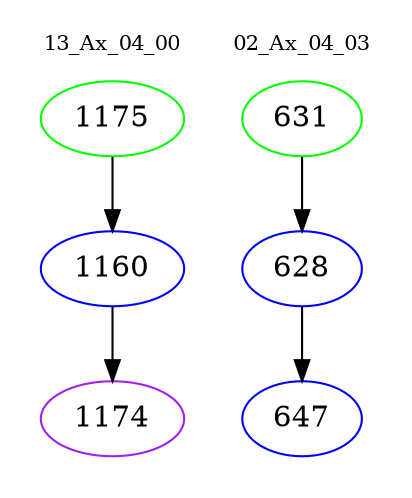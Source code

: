 digraph{
subgraph cluster_0 {
color = white
label = "13_Ax_04_00";
fontsize=10;
T0_1175 [label="1175", color="green"]
T0_1175 -> T0_1160 [color="black"]
T0_1160 [label="1160", color="blue"]
T0_1160 -> T0_1174 [color="black"]
T0_1174 [label="1174", color="purple"]
}
subgraph cluster_1 {
color = white
label = "02_Ax_04_03";
fontsize=10;
T1_631 [label="631", color="green"]
T1_631 -> T1_628 [color="black"]
T1_628 [label="628", color="blue"]
T1_628 -> T1_647 [color="black"]
T1_647 [label="647", color="blue"]
}
}
